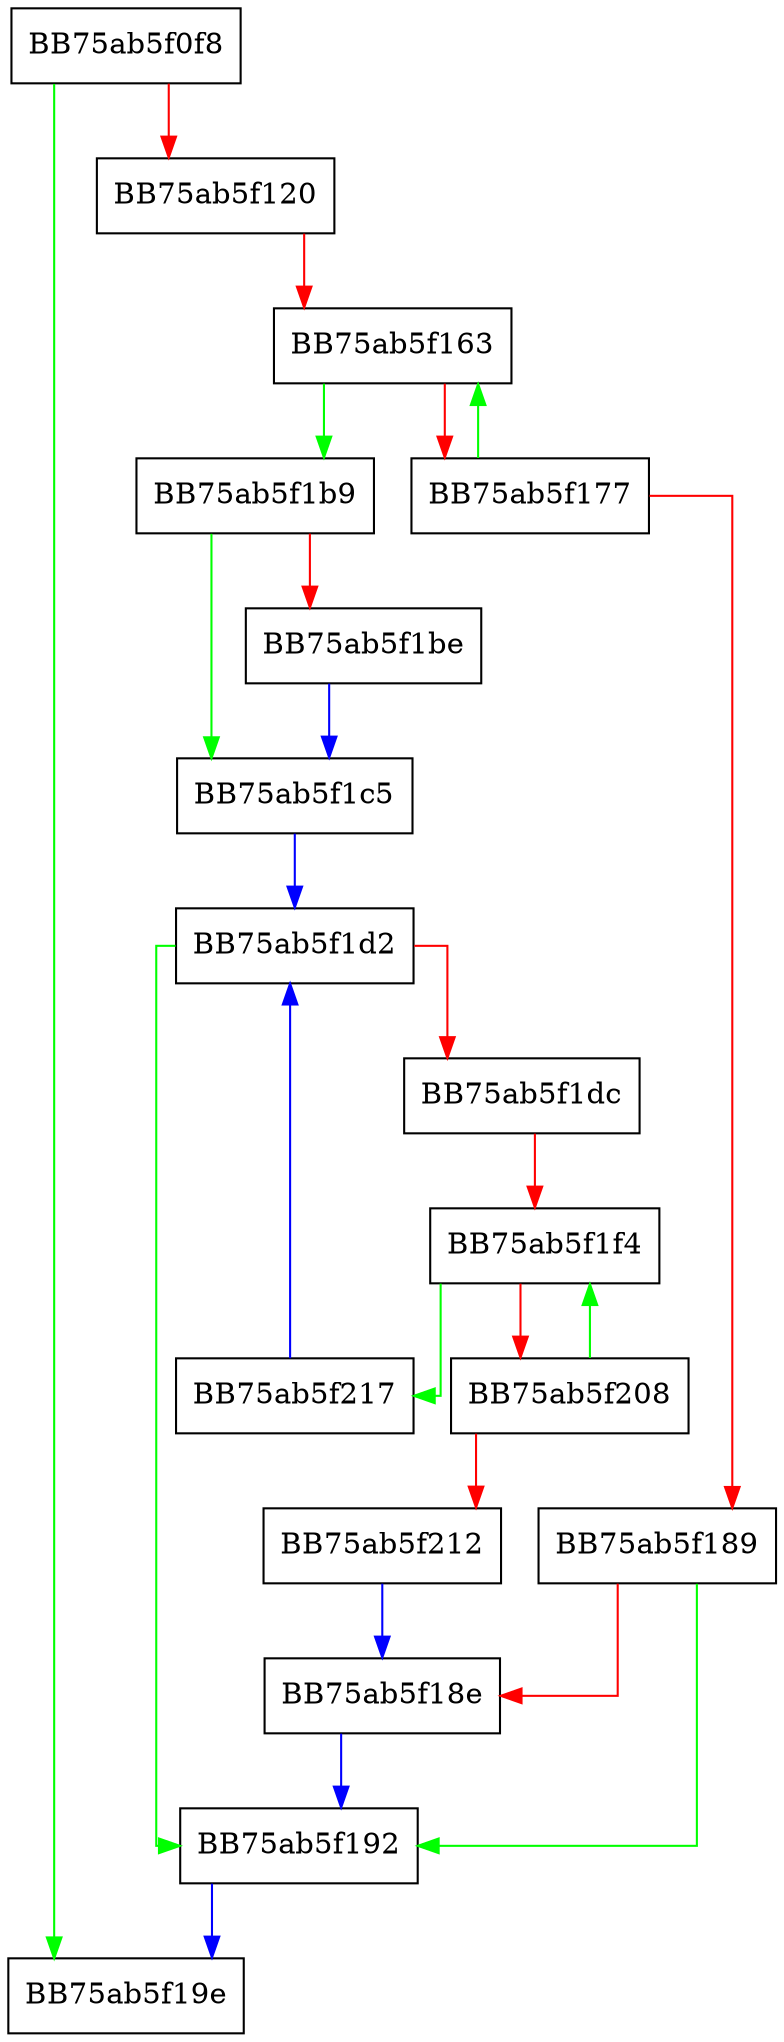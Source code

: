 digraph _Unchecked_erase {
  node [shape="box"];
  graph [splines=ortho];
  BB75ab5f0f8 -> BB75ab5f19e [color="green"];
  BB75ab5f0f8 -> BB75ab5f120 [color="red"];
  BB75ab5f120 -> BB75ab5f163 [color="red"];
  BB75ab5f163 -> BB75ab5f1b9 [color="green"];
  BB75ab5f163 -> BB75ab5f177 [color="red"];
  BB75ab5f177 -> BB75ab5f163 [color="green"];
  BB75ab5f177 -> BB75ab5f189 [color="red"];
  BB75ab5f189 -> BB75ab5f192 [color="green"];
  BB75ab5f189 -> BB75ab5f18e [color="red"];
  BB75ab5f18e -> BB75ab5f192 [color="blue"];
  BB75ab5f192 -> BB75ab5f19e [color="blue"];
  BB75ab5f1b9 -> BB75ab5f1c5 [color="green"];
  BB75ab5f1b9 -> BB75ab5f1be [color="red"];
  BB75ab5f1be -> BB75ab5f1c5 [color="blue"];
  BB75ab5f1c5 -> BB75ab5f1d2 [color="blue"];
  BB75ab5f1d2 -> BB75ab5f192 [color="green"];
  BB75ab5f1d2 -> BB75ab5f1dc [color="red"];
  BB75ab5f1dc -> BB75ab5f1f4 [color="red"];
  BB75ab5f1f4 -> BB75ab5f217 [color="green"];
  BB75ab5f1f4 -> BB75ab5f208 [color="red"];
  BB75ab5f208 -> BB75ab5f1f4 [color="green"];
  BB75ab5f208 -> BB75ab5f212 [color="red"];
  BB75ab5f212 -> BB75ab5f18e [color="blue"];
  BB75ab5f217 -> BB75ab5f1d2 [color="blue"];
}